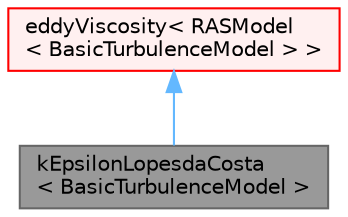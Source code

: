 digraph "kEpsilonLopesdaCosta&lt; BasicTurbulenceModel &gt;"
{
 // LATEX_PDF_SIZE
  bgcolor="transparent";
  edge [fontname=Helvetica,fontsize=10,labelfontname=Helvetica,labelfontsize=10];
  node [fontname=Helvetica,fontsize=10,shape=box,height=0.2,width=0.4];
  Node1 [id="Node000001",label="kEpsilonLopesdaCosta\l\< BasicTurbulenceModel \>",height=0.2,width=0.4,color="gray40", fillcolor="grey60", style="filled", fontcolor="black",tooltip="Variant of the standard k-epsilon turbulence model with additional source terms to handle the changes..."];
  Node2 -> Node1 [id="edge1_Node000001_Node000002",dir="back",color="steelblue1",style="solid",tooltip=" "];
  Node2 [id="Node000002",label="eddyViscosity\< RASModel\l\< BasicTurbulenceModel \> \>",height=0.2,width=0.4,color="red", fillcolor="#FFF0F0", style="filled",URL="$classFoam_1_1eddyViscosity.html",tooltip=" "];
}
